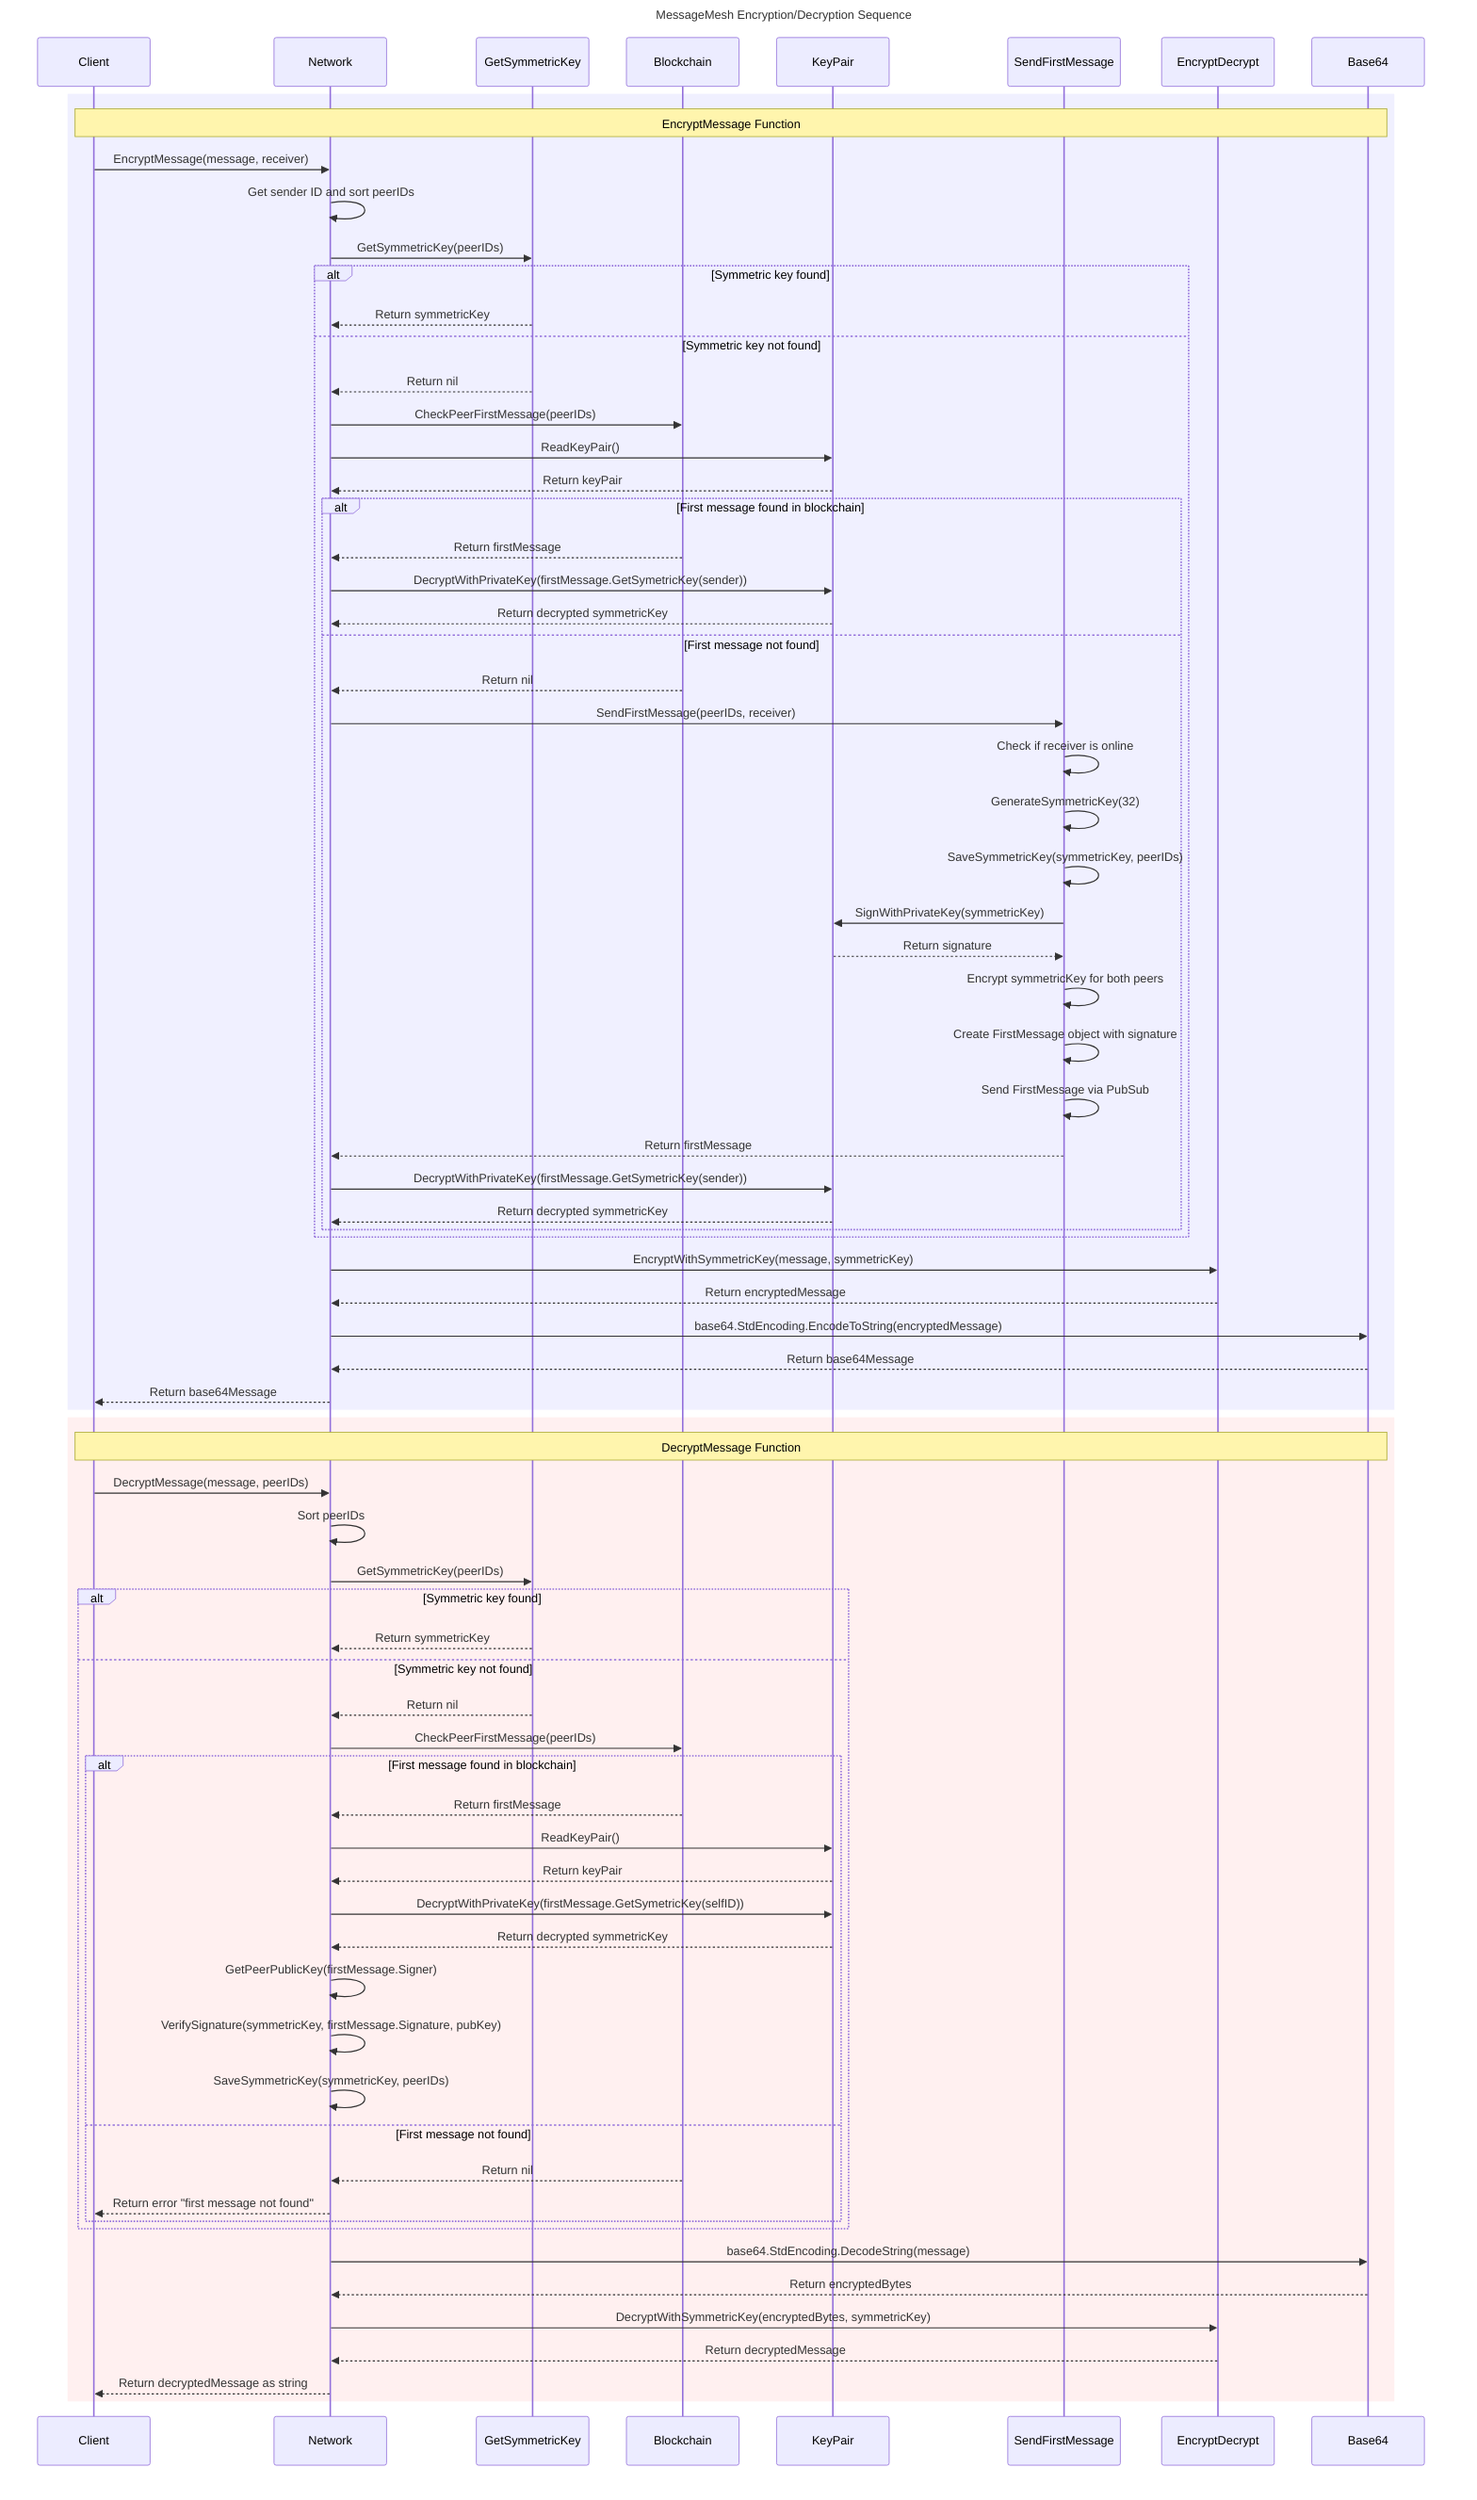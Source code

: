 sequenceDiagram
    title MessageMesh Encryption/Decryption Sequence

    %% Participants
    participant Client
    participant Network
    participant GetSymmetricKey
    participant Blockchain
    participant KeyPair
    participant SendFirstMessage
    participant EncryptDecrypt
    participant Base64

    %% EncryptMessage Function
    rect rgb(240, 240, 255)
    Note over Client,Base64: EncryptMessage Function
    
    Client->>Network: EncryptMessage(message, receiver)
    Network->>Network: Get sender ID and sort peerIDs
    Network->>GetSymmetricKey: GetSymmetricKey(peerIDs)
    
    alt Symmetric key found
        GetSymmetricKey-->>Network: Return symmetricKey
    else Symmetric key not found
        GetSymmetricKey-->>Network: Return nil
        Network->>Blockchain: CheckPeerFirstMessage(peerIDs)
        Network->>KeyPair: ReadKeyPair()
        KeyPair-->>Network: Return keyPair
        
        alt First message found in blockchain
            Blockchain-->>Network: Return firstMessage
            Network->>KeyPair: DecryptWithPrivateKey(firstMessage.GetSymetricKey(sender))
            KeyPair-->>Network: Return decrypted symmetricKey
        else First message not found
            Blockchain-->>Network: Return nil
            Network->>SendFirstMessage: SendFirstMessage(peerIDs, receiver)
            
            SendFirstMessage->>SendFirstMessage: Check if receiver is online
            SendFirstMessage->>SendFirstMessage: GenerateSymmetricKey(32)
            SendFirstMessage->>SendFirstMessage: SaveSymmetricKey(symmetricKey, peerIDs)
            SendFirstMessage->>KeyPair: SignWithPrivateKey(symmetricKey)
            KeyPair-->>SendFirstMessage: Return signature
            SendFirstMessage->>SendFirstMessage: Encrypt symmetricKey for both peers
            SendFirstMessage->>SendFirstMessage: Create FirstMessage object with signature
            SendFirstMessage->>SendFirstMessage: Send FirstMessage via PubSub
            
            SendFirstMessage-->>Network: Return firstMessage
            Network->>KeyPair: DecryptWithPrivateKey(firstMessage.GetSymetricKey(sender))
            KeyPair-->>Network: Return decrypted symmetricKey
        end
    end
    
    Network->>EncryptDecrypt: EncryptWithSymmetricKey(message, symmetricKey)
    EncryptDecrypt-->>Network: Return encryptedMessage
    Network->>Base64: base64.StdEncoding.EncodeToString(encryptedMessage)
    Base64-->>Network: Return base64Message
    Network-->>Client: Return base64Message
    end

    %% DecryptMessage Function
    rect rgb(255, 240, 240)
    Note over Client,Base64: DecryptMessage Function
    
    Client->>Network: DecryptMessage(message, peerIDs)
    Network->>Network: Sort peerIDs
    Network->>GetSymmetricKey: GetSymmetricKey(peerIDs)
    
    alt Symmetric key found
        GetSymmetricKey-->>Network: Return symmetricKey
    else Symmetric key not found
        GetSymmetricKey-->>Network: Return nil
        Network->>Blockchain: CheckPeerFirstMessage(peerIDs)
        
        alt First message found in blockchain
            Blockchain-->>Network: Return firstMessage
            Network->>KeyPair: ReadKeyPair()
            KeyPair-->>Network: Return keyPair
            Network->>KeyPair: DecryptWithPrivateKey(firstMessage.GetSymetricKey(selfID))
            KeyPair-->>Network: Return decrypted symmetricKey
            Network->>Network: GetPeerPublicKey(firstMessage.Signer)
            Network->>Network: VerifySignature(symmetricKey, firstMessage.Signature, pubKey)
            Network->>Network: SaveSymmetricKey(symmetricKey, peerIDs)
        else First message not found
            Blockchain-->>Network: Return nil
            Network-->>Client: Return error "first message not found"
        end
    end
    
    Network->>Base64: base64.StdEncoding.DecodeString(message)
    Base64-->>Network: Return encryptedBytes
    Network->>EncryptDecrypt: DecryptWithSymmetricKey(encryptedBytes, symmetricKey)
    EncryptDecrypt-->>Network: Return decryptedMessage
    Network-->>Client: Return decryptedMessage as string
    end